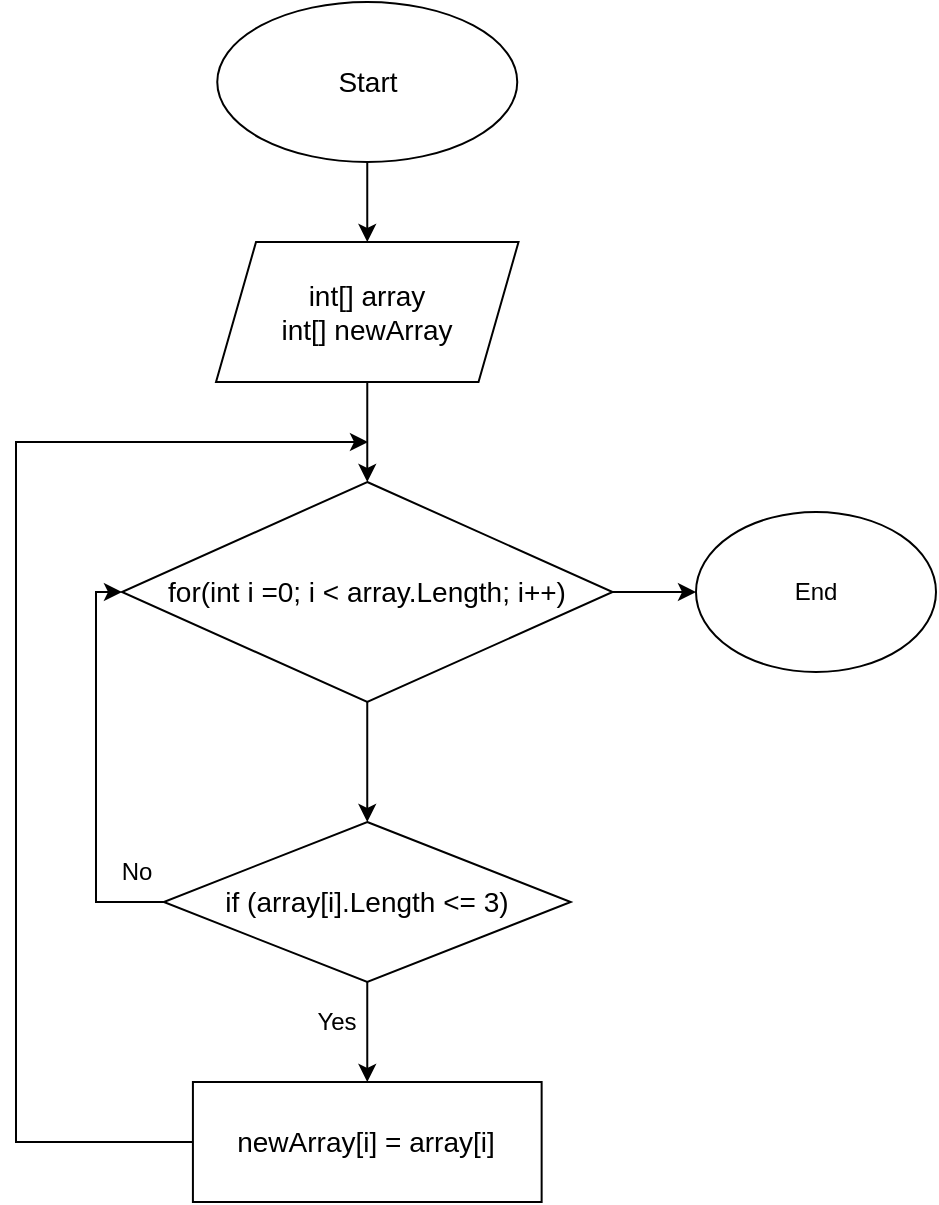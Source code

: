 <mxfile version="21.2.3" type="device">
  <diagram name="Страница 1" id="ShZ-u_4f5v5DBWiT-SXk">
    <mxGraphModel dx="1691" dy="888" grid="1" gridSize="10" guides="1" tooltips="1" connect="1" arrows="1" fold="1" page="1" pageScale="1" pageWidth="827" pageHeight="1169" math="0" shadow="0">
      <root>
        <mxCell id="0" />
        <mxCell id="1" parent="0" />
        <mxCell id="9zh-3gdV_erlPOyqT3H7-25" style="edgeStyle=orthogonalEdgeStyle;rounded=0;orthogonalLoop=1;jettySize=auto;html=1;exitX=0.5;exitY=1;exitDx=0;exitDy=0;entryX=0.5;entryY=0;entryDx=0;entryDy=0;" edge="1" parent="1" source="9zh-3gdV_erlPOyqT3H7-3" target="9zh-3gdV_erlPOyqT3H7-6">
          <mxGeometry relative="1" as="geometry" />
        </mxCell>
        <mxCell id="9zh-3gdV_erlPOyqT3H7-3" value="&lt;font style=&quot;font-size: 14px;&quot;&gt;Start&lt;/font&gt;" style="ellipse;whiteSpace=wrap;html=1;" vertex="1" parent="1">
          <mxGeometry x="180.63" y="60" width="150" height="80" as="geometry" />
        </mxCell>
        <mxCell id="9zh-3gdV_erlPOyqT3H7-19" style="edgeStyle=orthogonalEdgeStyle;rounded=0;orthogonalLoop=1;jettySize=auto;html=1;exitX=0.5;exitY=1;exitDx=0;exitDy=0;entryX=0.5;entryY=0;entryDx=0;entryDy=0;" edge="1" parent="1" source="9zh-3gdV_erlPOyqT3H7-6" target="9zh-3gdV_erlPOyqT3H7-8">
          <mxGeometry relative="1" as="geometry" />
        </mxCell>
        <mxCell id="9zh-3gdV_erlPOyqT3H7-6" value="&lt;font style=&quot;font-size: 14px;&quot;&gt;int[] array&lt;br&gt;int[] newArray&lt;/font&gt;" style="shape=parallelogram;perimeter=parallelogramPerimeter;whiteSpace=wrap;html=1;fixedSize=1;" vertex="1" parent="1">
          <mxGeometry x="180.01" y="180" width="151.25" height="70" as="geometry" />
        </mxCell>
        <mxCell id="9zh-3gdV_erlPOyqT3H7-16" style="edgeStyle=orthogonalEdgeStyle;rounded=0;orthogonalLoop=1;jettySize=auto;html=1;exitX=0.5;exitY=1;exitDx=0;exitDy=0;entryX=0.5;entryY=0;entryDx=0;entryDy=0;" edge="1" parent="1" source="9zh-3gdV_erlPOyqT3H7-8" target="9zh-3gdV_erlPOyqT3H7-10">
          <mxGeometry relative="1" as="geometry" />
        </mxCell>
        <mxCell id="9zh-3gdV_erlPOyqT3H7-28" style="edgeStyle=orthogonalEdgeStyle;rounded=0;orthogonalLoop=1;jettySize=auto;html=1;exitX=1;exitY=0.5;exitDx=0;exitDy=0;entryX=0;entryY=0.5;entryDx=0;entryDy=0;" edge="1" parent="1" source="9zh-3gdV_erlPOyqT3H7-8" target="9zh-3gdV_erlPOyqT3H7-27">
          <mxGeometry relative="1" as="geometry" />
        </mxCell>
        <mxCell id="9zh-3gdV_erlPOyqT3H7-8" value="&lt;font style=&quot;font-size: 14px;&quot;&gt;for(int i =0; i &amp;lt; array.Length; i++)&lt;/font&gt;" style="rhombus;whiteSpace=wrap;html=1;" vertex="1" parent="1">
          <mxGeometry x="132.98" y="300" width="245.32" height="110" as="geometry" />
        </mxCell>
        <mxCell id="9zh-3gdV_erlPOyqT3H7-17" style="edgeStyle=orthogonalEdgeStyle;rounded=0;orthogonalLoop=1;jettySize=auto;html=1;exitX=0.5;exitY=1;exitDx=0;exitDy=0;entryX=0.5;entryY=0;entryDx=0;entryDy=0;" edge="1" parent="1" source="9zh-3gdV_erlPOyqT3H7-10" target="9zh-3gdV_erlPOyqT3H7-14">
          <mxGeometry relative="1" as="geometry" />
        </mxCell>
        <mxCell id="9zh-3gdV_erlPOyqT3H7-23" style="edgeStyle=orthogonalEdgeStyle;rounded=0;orthogonalLoop=1;jettySize=auto;html=1;exitX=0;exitY=0.5;exitDx=0;exitDy=0;entryX=0;entryY=0.5;entryDx=0;entryDy=0;" edge="1" parent="1" source="9zh-3gdV_erlPOyqT3H7-10" target="9zh-3gdV_erlPOyqT3H7-8">
          <mxGeometry relative="1" as="geometry">
            <Array as="points">
              <mxPoint x="120" y="510" />
              <mxPoint x="120" y="355" />
            </Array>
          </mxGeometry>
        </mxCell>
        <mxCell id="9zh-3gdV_erlPOyqT3H7-10" value="&lt;font style=&quot;font-size: 14px;&quot;&gt;if (array[i].Length &amp;lt;= 3)&lt;/font&gt;" style="rhombus;whiteSpace=wrap;html=1;" vertex="1" parent="1">
          <mxGeometry x="153.91" y="470" width="203.44" height="80" as="geometry" />
        </mxCell>
        <mxCell id="9zh-3gdV_erlPOyqT3H7-18" style="edgeStyle=orthogonalEdgeStyle;rounded=0;orthogonalLoop=1;jettySize=auto;html=1;exitX=0;exitY=0.5;exitDx=0;exitDy=0;" edge="1" parent="1" source="9zh-3gdV_erlPOyqT3H7-14">
          <mxGeometry relative="1" as="geometry">
            <mxPoint x="256" y="280" as="targetPoint" />
            <Array as="points">
              <mxPoint x="80" y="630" />
              <mxPoint x="80" y="280" />
            </Array>
          </mxGeometry>
        </mxCell>
        <mxCell id="9zh-3gdV_erlPOyqT3H7-14" value="&lt;font style=&quot;font-size: 14px;&quot;&gt;newArray[i] = array[i]&lt;/font&gt;" style="rounded=0;whiteSpace=wrap;html=1;" vertex="1" parent="1">
          <mxGeometry x="168.46" y="600" width="174.36" height="60" as="geometry" />
        </mxCell>
        <mxCell id="9zh-3gdV_erlPOyqT3H7-21" value="Yes" style="text;html=1;align=center;verticalAlign=middle;resizable=0;points=[];autosize=1;strokeColor=none;fillColor=none;" vertex="1" parent="1">
          <mxGeometry x="220" y="555" width="40" height="30" as="geometry" />
        </mxCell>
        <mxCell id="9zh-3gdV_erlPOyqT3H7-24" value="No" style="text;html=1;align=center;verticalAlign=middle;resizable=0;points=[];autosize=1;strokeColor=none;fillColor=none;" vertex="1" parent="1">
          <mxGeometry x="120" y="480" width="40" height="30" as="geometry" />
        </mxCell>
        <mxCell id="9zh-3gdV_erlPOyqT3H7-27" value="End" style="ellipse;whiteSpace=wrap;html=1;" vertex="1" parent="1">
          <mxGeometry x="420" y="315" width="120" height="80" as="geometry" />
        </mxCell>
      </root>
    </mxGraphModel>
  </diagram>
</mxfile>
